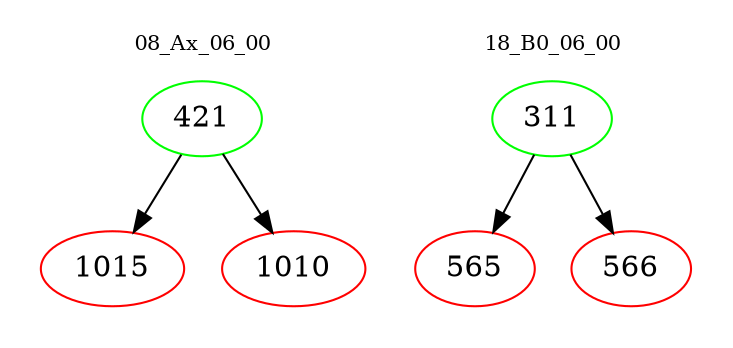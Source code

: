 digraph{
subgraph cluster_0 {
color = white
label = "08_Ax_06_00";
fontsize=10;
T0_421 [label="421", color="green"]
T0_421 -> T0_1015 [color="black"]
T0_1015 [label="1015", color="red"]
T0_421 -> T0_1010 [color="black"]
T0_1010 [label="1010", color="red"]
}
subgraph cluster_1 {
color = white
label = "18_B0_06_00";
fontsize=10;
T1_311 [label="311", color="green"]
T1_311 -> T1_565 [color="black"]
T1_565 [label="565", color="red"]
T1_311 -> T1_566 [color="black"]
T1_566 [label="566", color="red"]
}
}
